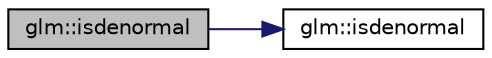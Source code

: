 digraph "glm::isdenormal"
{
 // LATEX_PDF_SIZE
  edge [fontname="Helvetica",fontsize="10",labelfontname="Helvetica",labelfontsize="10"];
  node [fontname="Helvetica",fontsize="10",shape=record];
  rankdir="LR";
  Node1 [label="glm::isdenormal",height=0.2,width=0.4,color="black", fillcolor="grey75", style="filled", fontcolor="black",tooltip=" "];
  Node1 -> Node2 [color="midnightblue",fontsize="10",style="solid",fontname="Helvetica"];
  Node2 [label="glm::isdenormal",height=0.2,width=0.4,color="black", fillcolor="white", style="filled",URL="$group__gtx__common.html#ga74aa7c7462245d83bd5a9edf9c6c2d91",tooltip=" "];
}
